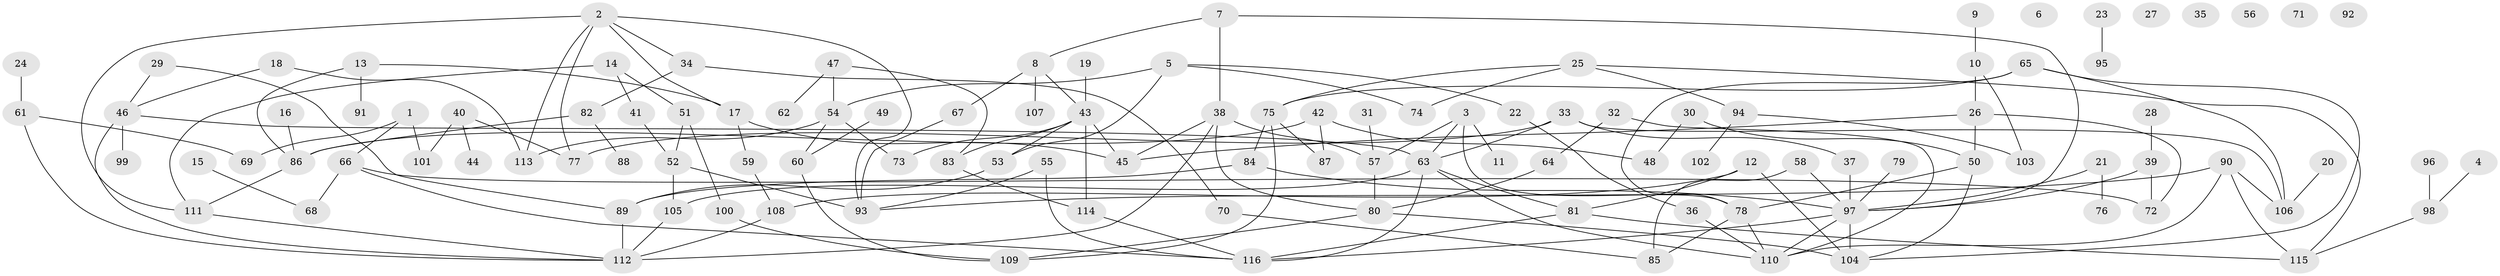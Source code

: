 // Generated by graph-tools (version 1.1) at 2025/25/03/09/25 03:25:14]
// undirected, 116 vertices, 163 edges
graph export_dot {
graph [start="1"]
  node [color=gray90,style=filled];
  1;
  2;
  3;
  4;
  5;
  6;
  7;
  8;
  9;
  10;
  11;
  12;
  13;
  14;
  15;
  16;
  17;
  18;
  19;
  20;
  21;
  22;
  23;
  24;
  25;
  26;
  27;
  28;
  29;
  30;
  31;
  32;
  33;
  34;
  35;
  36;
  37;
  38;
  39;
  40;
  41;
  42;
  43;
  44;
  45;
  46;
  47;
  48;
  49;
  50;
  51;
  52;
  53;
  54;
  55;
  56;
  57;
  58;
  59;
  60;
  61;
  62;
  63;
  64;
  65;
  66;
  67;
  68;
  69;
  70;
  71;
  72;
  73;
  74;
  75;
  76;
  77;
  78;
  79;
  80;
  81;
  82;
  83;
  84;
  85;
  86;
  87;
  88;
  89;
  90;
  91;
  92;
  93;
  94;
  95;
  96;
  97;
  98;
  99;
  100;
  101;
  102;
  103;
  104;
  105;
  106;
  107;
  108;
  109;
  110;
  111;
  112;
  113;
  114;
  115;
  116;
  1 -- 66;
  1 -- 69;
  1 -- 101;
  2 -- 17;
  2 -- 34;
  2 -- 77;
  2 -- 93;
  2 -- 111;
  2 -- 113;
  3 -- 11;
  3 -- 57;
  3 -- 63;
  3 -- 78;
  4 -- 98;
  5 -- 22;
  5 -- 53;
  5 -- 54;
  5 -- 74;
  7 -- 8;
  7 -- 38;
  7 -- 97;
  8 -- 43;
  8 -- 67;
  8 -- 107;
  9 -- 10;
  10 -- 26;
  10 -- 103;
  12 -- 81;
  12 -- 104;
  12 -- 108;
  13 -- 17;
  13 -- 86;
  13 -- 91;
  14 -- 41;
  14 -- 51;
  14 -- 111;
  15 -- 68;
  16 -- 86;
  17 -- 45;
  17 -- 59;
  18 -- 46;
  18 -- 113;
  19 -- 43;
  20 -- 106;
  21 -- 76;
  21 -- 97;
  22 -- 36;
  23 -- 95;
  24 -- 61;
  25 -- 74;
  25 -- 75;
  25 -- 94;
  25 -- 115;
  26 -- 45;
  26 -- 50;
  26 -- 72;
  28 -- 39;
  29 -- 46;
  29 -- 89;
  30 -- 48;
  30 -- 50;
  31 -- 57;
  32 -- 64;
  32 -- 110;
  33 -- 37;
  33 -- 63;
  33 -- 77;
  33 -- 106;
  34 -- 70;
  34 -- 82;
  36 -- 110;
  37 -- 97;
  38 -- 45;
  38 -- 57;
  38 -- 80;
  38 -- 112;
  39 -- 72;
  39 -- 97;
  40 -- 44;
  40 -- 77;
  40 -- 101;
  41 -- 52;
  42 -- 48;
  42 -- 86;
  42 -- 87;
  43 -- 45;
  43 -- 53;
  43 -- 73;
  43 -- 83;
  43 -- 114;
  46 -- 63;
  46 -- 99;
  46 -- 112;
  47 -- 54;
  47 -- 62;
  47 -- 83;
  49 -- 60;
  50 -- 78;
  50 -- 104;
  51 -- 52;
  51 -- 100;
  52 -- 93;
  52 -- 105;
  53 -- 89;
  54 -- 60;
  54 -- 73;
  54 -- 113;
  55 -- 93;
  55 -- 116;
  57 -- 80;
  58 -- 85;
  58 -- 97;
  59 -- 108;
  60 -- 109;
  61 -- 69;
  61 -- 112;
  63 -- 81;
  63 -- 105;
  63 -- 110;
  63 -- 116;
  64 -- 80;
  65 -- 75;
  65 -- 78;
  65 -- 104;
  65 -- 106;
  66 -- 68;
  66 -- 72;
  66 -- 116;
  67 -- 93;
  70 -- 85;
  75 -- 84;
  75 -- 87;
  75 -- 109;
  78 -- 85;
  78 -- 110;
  79 -- 97;
  80 -- 104;
  80 -- 109;
  81 -- 115;
  81 -- 116;
  82 -- 86;
  82 -- 88;
  83 -- 114;
  84 -- 89;
  84 -- 97;
  86 -- 111;
  89 -- 112;
  90 -- 93;
  90 -- 106;
  90 -- 110;
  90 -- 115;
  94 -- 102;
  94 -- 103;
  96 -- 98;
  97 -- 104;
  97 -- 110;
  97 -- 116;
  98 -- 115;
  100 -- 109;
  105 -- 112;
  108 -- 112;
  111 -- 112;
  114 -- 116;
}
